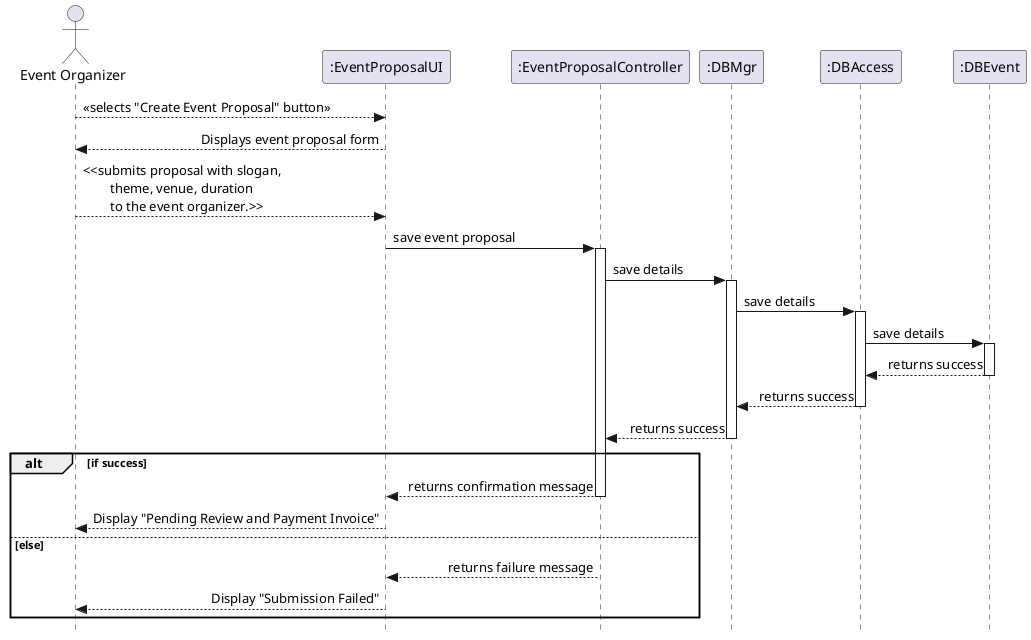 @startuml EUC3InformalSequenceDiagramIteration3

skinparam linetype ortho
'skinparam backgroundColor transparent
'skinparam handwritten true
'skinparam monochrome true
'left to right direction
skinparam sequenceMessageAlign direction
hide empty members
hide empty description
skinparam classAttributeIconSize 0
skinparam style strictuml
autoactivate on

actor "Event Organizer" as User
participant ":EventProposalUI" as EventProposalUI
participant ":EventProposalController" as EventProposalController
participant ":DBMgr" as DBMgr
participant ":DBAccess" as DBAccess
participant ":DBEvent" as DBEvent

User --> EventProposalUI : <<selects "Create Event Proposal" button>>
EventProposalUI --> User : Displays event proposal form
User --> EventProposalUI : <<submits proposal with slogan,\n\ttheme, venue, duration\n\tto the event organizer.>>
EventProposalUI -> EventProposalController : save event proposal
EventProposalController -> DBMgr : save details
DBMgr -> DBAccess : save details
DBAccess -> DBEvent : save details
DBEvent --> DBAccess : returns success
DBAccess --> DBMgr : returns success
DBMgr --> EventProposalController : returns success

alt if success
    EventProposalController --> EventProposalUI : returns confirmation message
    EventProposalUI --> User : Display "Pending Review and Payment Invoice"
else else
    EventProposalController --> EventProposalUI : returns failure message
    EventProposalUI --> User : Display "Submission Failed"
end

@enduml